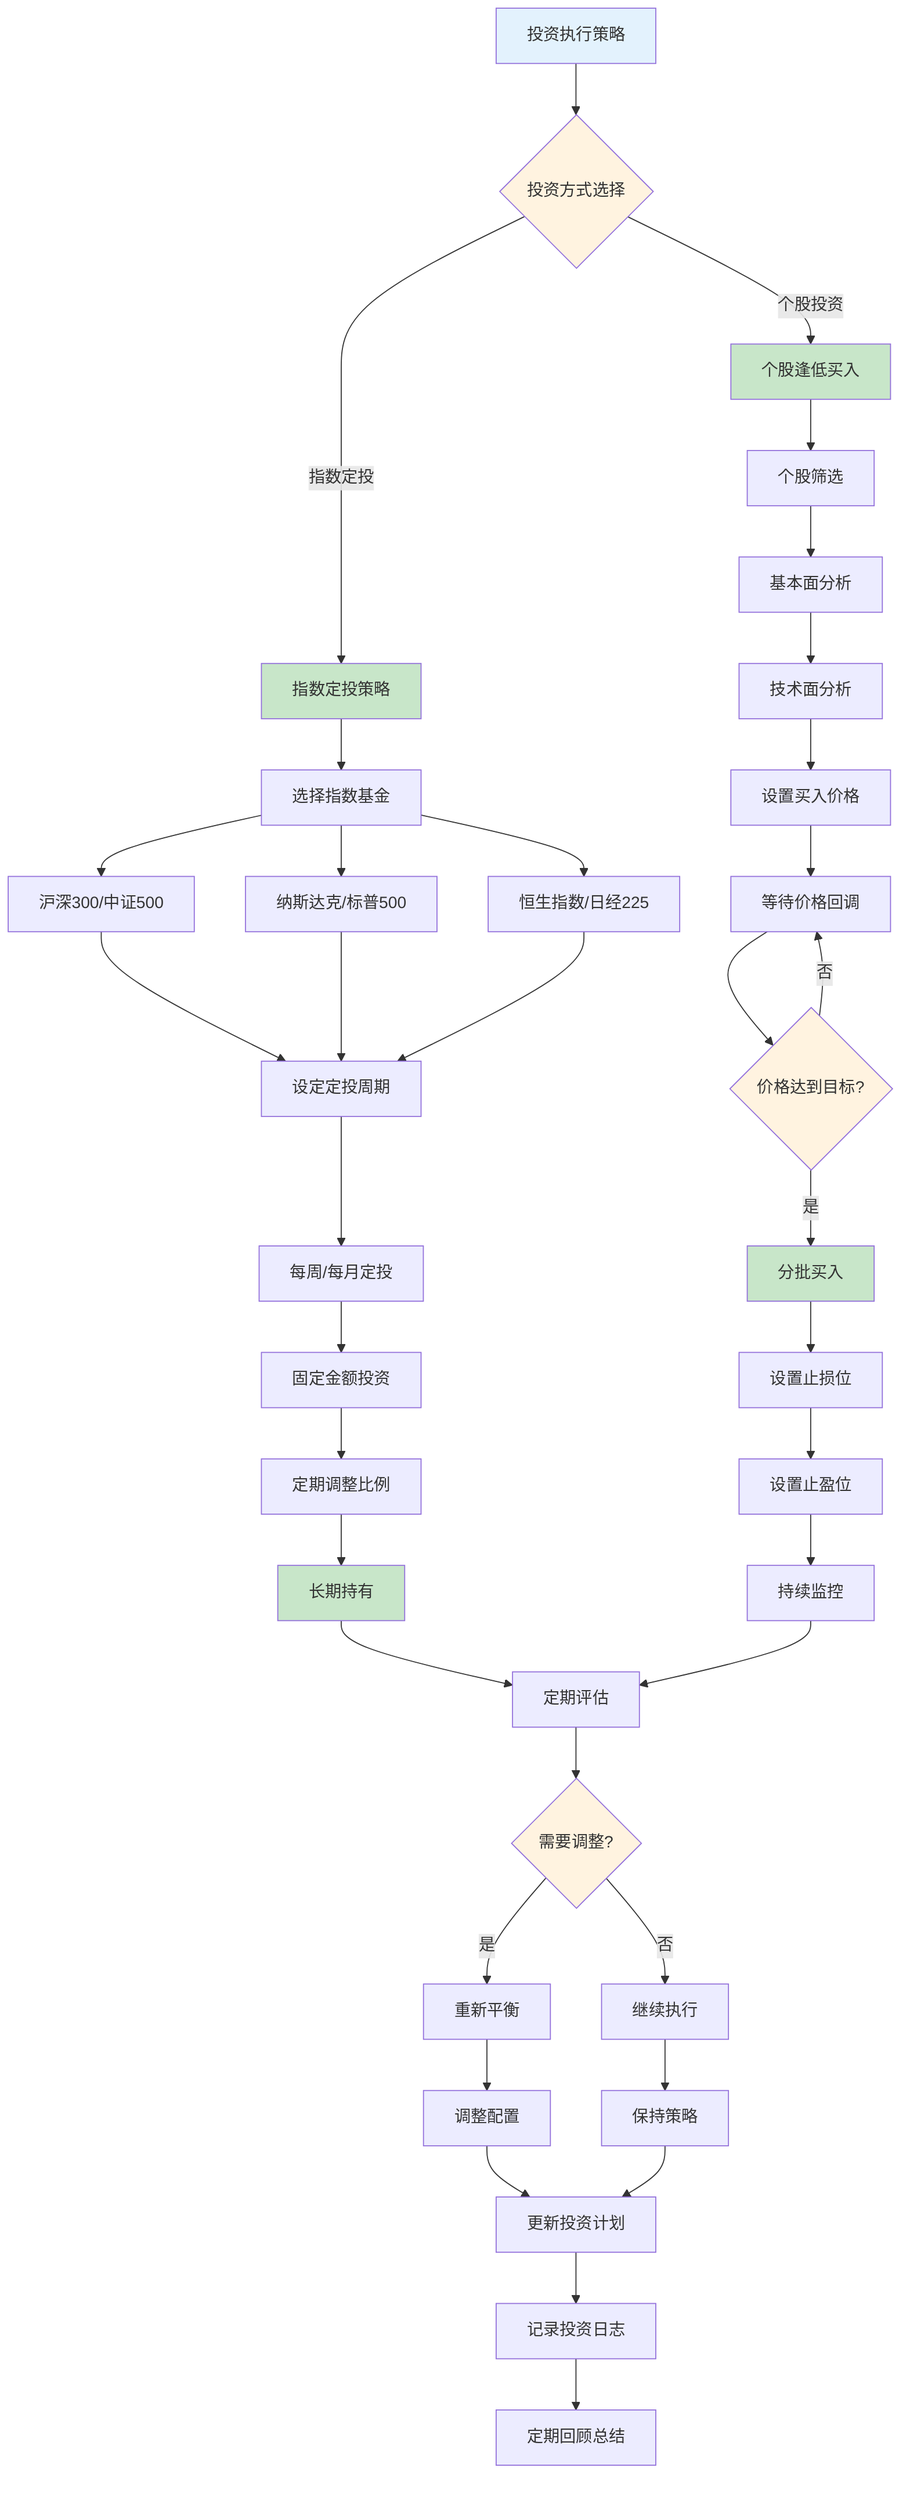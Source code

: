 graph TD
    A[投资执行策略] --> B{投资方式选择}
    
    B -->|指数定投| C[指数定投策略]
    B -->|个股投资| D[个股逢低买入]
    
    C --> E[选择指数基金]
    E --> F[沪深300/中证500]
    E --> G[纳斯达克/标普500]
    E --> H[恒生指数/日经225]
    
    F --> I[设定定投周期]
    G --> I
    H --> I
    
    I --> J[每周/每月定投]
    J --> K[固定金额投资]
    K --> L[定期调整比例]
    L --> M[长期持有]
    
    D --> N[个股筛选]
    N --> O[基本面分析]
    O --> P[技术面分析]
    P --> Q[设置买入价格]
    
    Q --> R[等待价格回调]
    R --> S{价格达到目标?}
    S -->|是| T[分批买入]
    S -->|否| R
    
    T --> U[设置止损位]
    U --> V[设置止盈位]
    V --> W[持续监控]
    
    M --> X[定期评估]
    W --> X
    X --> Y{需要调整?}
    
    Y -->|是| Z[重新平衡]
    Y -->|否| AA[继续执行]
    
    Z --> BB[调整配置]
    AA --> CC[保持策略]
    
    BB --> DD[更新投资计划]
    CC --> DD
    DD --> EE[记录投资日志]
    EE --> FF[定期回顾总结]
    
    style A fill:#e3f2fd
    style B fill:#fff3e0
    style C fill:#c8e6c9
    style D fill:#c8e6c9
    style S fill:#fff3e0
    style Y fill:#fff3e0
    style T fill:#c8e6c9
    style M fill:#c8e6c9